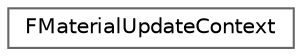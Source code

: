 digraph "Graphical Class Hierarchy"
{
 // INTERACTIVE_SVG=YES
 // LATEX_PDF_SIZE
  bgcolor="transparent";
  edge [fontname=Helvetica,fontsize=10,labelfontname=Helvetica,labelfontsize=10];
  node [fontname=Helvetica,fontsize=10,shape=box,height=0.2,width=0.4];
  rankdir="LR";
  Node0 [id="Node000000",label="FMaterialUpdateContext",height=0.2,width=0.4,color="grey40", fillcolor="white", style="filled",URL="$df/db7/classFMaterialUpdateContext.html",tooltip="This class takes care of all of the details you need to worry about when modifying a UMaterial on the..."];
}

